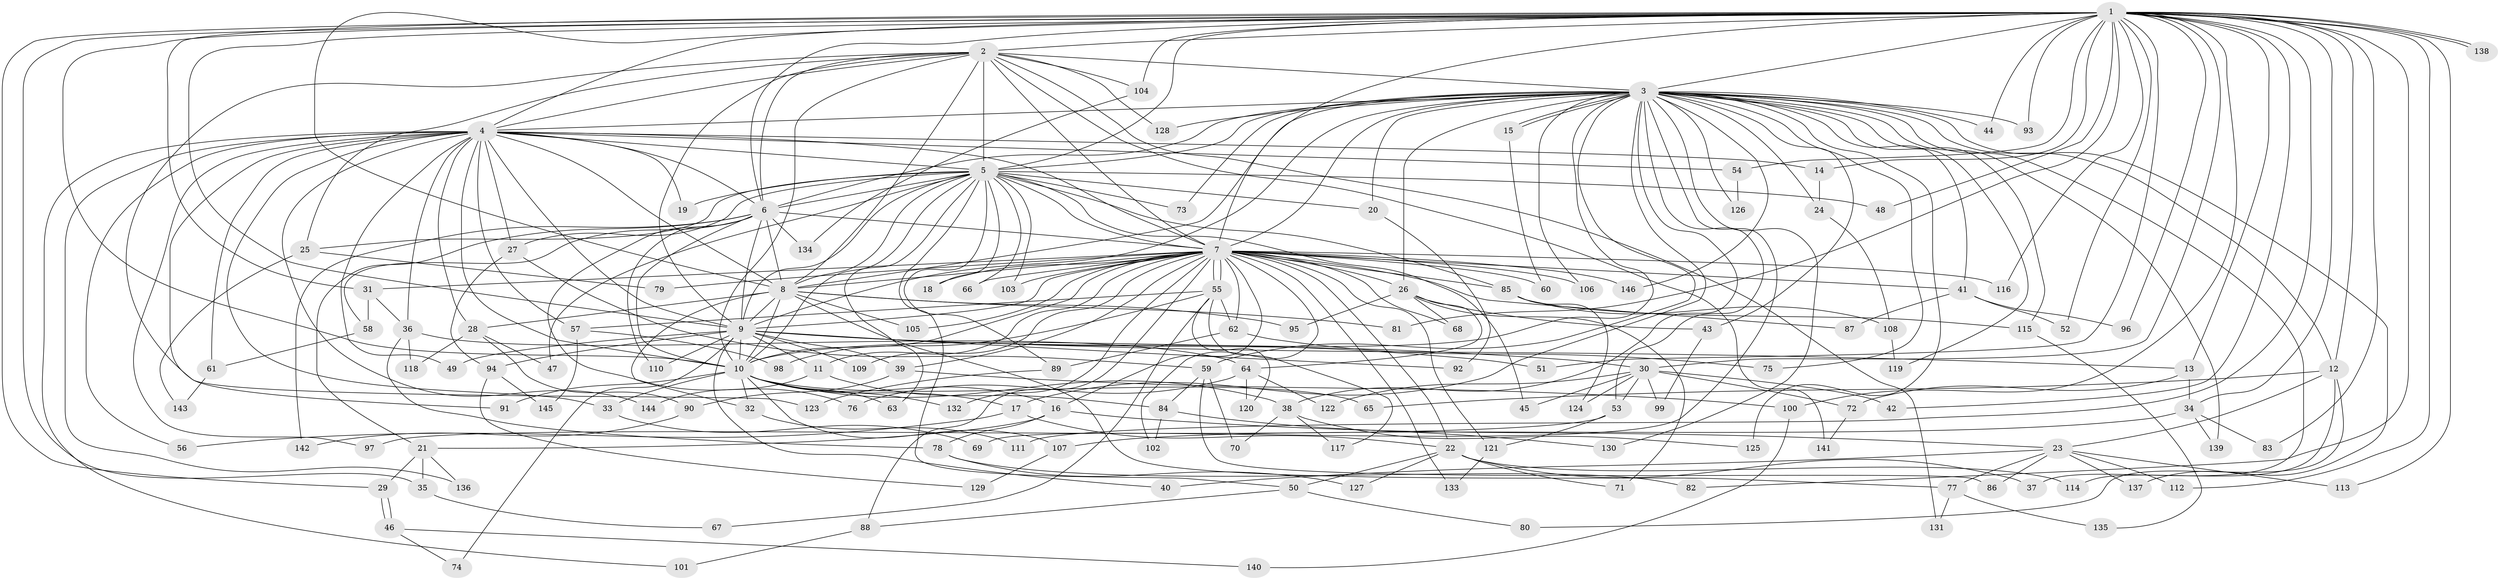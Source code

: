 // Generated by graph-tools (version 1.1) at 2025/14/03/09/25 04:14:07]
// undirected, 146 vertices, 317 edges
graph export_dot {
graph [start="1"]
  node [color=gray90,style=filled];
  1;
  2;
  3;
  4;
  5;
  6;
  7;
  8;
  9;
  10;
  11;
  12;
  13;
  14;
  15;
  16;
  17;
  18;
  19;
  20;
  21;
  22;
  23;
  24;
  25;
  26;
  27;
  28;
  29;
  30;
  31;
  32;
  33;
  34;
  35;
  36;
  37;
  38;
  39;
  40;
  41;
  42;
  43;
  44;
  45;
  46;
  47;
  48;
  49;
  50;
  51;
  52;
  53;
  54;
  55;
  56;
  57;
  58;
  59;
  60;
  61;
  62;
  63;
  64;
  65;
  66;
  67;
  68;
  69;
  70;
  71;
  72;
  73;
  74;
  75;
  76;
  77;
  78;
  79;
  80;
  81;
  82;
  83;
  84;
  85;
  86;
  87;
  88;
  89;
  90;
  91;
  92;
  93;
  94;
  95;
  96;
  97;
  98;
  99;
  100;
  101;
  102;
  103;
  104;
  105;
  106;
  107;
  108;
  109;
  110;
  111;
  112;
  113;
  114;
  115;
  116;
  117;
  118;
  119;
  120;
  121;
  122;
  123;
  124;
  125;
  126;
  127;
  128;
  129;
  130;
  131;
  132;
  133;
  134;
  135;
  136;
  137;
  138;
  139;
  140;
  141;
  142;
  143;
  144;
  145;
  146;
  1 -- 2;
  1 -- 3;
  1 -- 4;
  1 -- 5;
  1 -- 6;
  1 -- 7;
  1 -- 8;
  1 -- 9;
  1 -- 10;
  1 -- 12;
  1 -- 13;
  1 -- 14;
  1 -- 29;
  1 -- 30;
  1 -- 31;
  1 -- 34;
  1 -- 35;
  1 -- 42;
  1 -- 44;
  1 -- 48;
  1 -- 51;
  1 -- 52;
  1 -- 54;
  1 -- 81;
  1 -- 82;
  1 -- 83;
  1 -- 93;
  1 -- 96;
  1 -- 100;
  1 -- 104;
  1 -- 111;
  1 -- 112;
  1 -- 113;
  1 -- 116;
  1 -- 138;
  1 -- 138;
  2 -- 3;
  2 -- 4;
  2 -- 5;
  2 -- 6;
  2 -- 7;
  2 -- 8;
  2 -- 9;
  2 -- 10;
  2 -- 25;
  2 -- 104;
  2 -- 123;
  2 -- 128;
  2 -- 131;
  2 -- 141;
  3 -- 4;
  3 -- 5;
  3 -- 6;
  3 -- 7;
  3 -- 8;
  3 -- 9;
  3 -- 10;
  3 -- 12;
  3 -- 15;
  3 -- 15;
  3 -- 17;
  3 -- 20;
  3 -- 24;
  3 -- 26;
  3 -- 37;
  3 -- 38;
  3 -- 41;
  3 -- 43;
  3 -- 44;
  3 -- 53;
  3 -- 59;
  3 -- 69;
  3 -- 73;
  3 -- 75;
  3 -- 93;
  3 -- 106;
  3 -- 115;
  3 -- 119;
  3 -- 125;
  3 -- 126;
  3 -- 128;
  3 -- 130;
  3 -- 137;
  3 -- 139;
  3 -- 146;
  4 -- 5;
  4 -- 6;
  4 -- 7;
  4 -- 8;
  4 -- 9;
  4 -- 10;
  4 -- 14;
  4 -- 19;
  4 -- 27;
  4 -- 28;
  4 -- 33;
  4 -- 36;
  4 -- 49;
  4 -- 54;
  4 -- 56;
  4 -- 57;
  4 -- 61;
  4 -- 91;
  4 -- 97;
  4 -- 101;
  4 -- 136;
  4 -- 144;
  5 -- 6;
  5 -- 7;
  5 -- 8;
  5 -- 9;
  5 -- 10;
  5 -- 18;
  5 -- 19;
  5 -- 20;
  5 -- 25;
  5 -- 27;
  5 -- 45;
  5 -- 47;
  5 -- 48;
  5 -- 50;
  5 -- 63;
  5 -- 66;
  5 -- 73;
  5 -- 85;
  5 -- 89;
  5 -- 103;
  6 -- 7;
  6 -- 8;
  6 -- 9;
  6 -- 10;
  6 -- 21;
  6 -- 58;
  6 -- 76;
  6 -- 110;
  6 -- 134;
  6 -- 142;
  7 -- 8;
  7 -- 9;
  7 -- 10;
  7 -- 11;
  7 -- 16;
  7 -- 18;
  7 -- 22;
  7 -- 26;
  7 -- 31;
  7 -- 39;
  7 -- 41;
  7 -- 55;
  7 -- 55;
  7 -- 60;
  7 -- 62;
  7 -- 66;
  7 -- 68;
  7 -- 79;
  7 -- 85;
  7 -- 87;
  7 -- 88;
  7 -- 102;
  7 -- 103;
  7 -- 105;
  7 -- 106;
  7 -- 109;
  7 -- 116;
  7 -- 121;
  7 -- 132;
  7 -- 133;
  7 -- 146;
  8 -- 9;
  8 -- 10;
  8 -- 28;
  8 -- 32;
  8 -- 77;
  8 -- 81;
  8 -- 95;
  8 -- 105;
  9 -- 10;
  9 -- 11;
  9 -- 13;
  9 -- 30;
  9 -- 39;
  9 -- 40;
  9 -- 49;
  9 -- 51;
  9 -- 74;
  9 -- 92;
  9 -- 94;
  9 -- 109;
  9 -- 110;
  10 -- 16;
  10 -- 17;
  10 -- 32;
  10 -- 33;
  10 -- 38;
  10 -- 63;
  10 -- 65;
  10 -- 91;
  10 -- 107;
  10 -- 132;
  11 -- 84;
  11 -- 144;
  12 -- 23;
  12 -- 65;
  12 -- 80;
  12 -- 114;
  13 -- 34;
  13 -- 72;
  14 -- 24;
  15 -- 60;
  16 -- 21;
  16 -- 23;
  16 -- 78;
  17 -- 22;
  17 -- 56;
  20 -- 92;
  21 -- 29;
  21 -- 35;
  21 -- 136;
  22 -- 37;
  22 -- 50;
  22 -- 71;
  22 -- 114;
  22 -- 127;
  23 -- 40;
  23 -- 77;
  23 -- 86;
  23 -- 112;
  23 -- 113;
  23 -- 137;
  24 -- 108;
  25 -- 79;
  25 -- 143;
  26 -- 43;
  26 -- 64;
  26 -- 68;
  26 -- 71;
  26 -- 95;
  27 -- 59;
  27 -- 94;
  28 -- 47;
  28 -- 90;
  28 -- 118;
  29 -- 46;
  29 -- 46;
  30 -- 42;
  30 -- 45;
  30 -- 53;
  30 -- 72;
  30 -- 99;
  30 -- 122;
  30 -- 124;
  31 -- 36;
  31 -- 58;
  32 -- 111;
  33 -- 69;
  34 -- 83;
  34 -- 107;
  34 -- 139;
  35 -- 67;
  36 -- 64;
  36 -- 78;
  36 -- 118;
  38 -- 70;
  38 -- 117;
  38 -- 125;
  39 -- 90;
  39 -- 100;
  41 -- 52;
  41 -- 87;
  41 -- 96;
  43 -- 99;
  46 -- 74;
  46 -- 140;
  50 -- 80;
  50 -- 88;
  53 -- 97;
  53 -- 121;
  54 -- 126;
  55 -- 57;
  55 -- 62;
  55 -- 67;
  55 -- 98;
  55 -- 117;
  55 -- 120;
  57 -- 98;
  57 -- 145;
  58 -- 61;
  59 -- 70;
  59 -- 84;
  59 -- 86;
  61 -- 143;
  62 -- 75;
  62 -- 89;
  64 -- 76;
  64 -- 120;
  64 -- 122;
  72 -- 141;
  77 -- 131;
  77 -- 135;
  78 -- 82;
  78 -- 127;
  84 -- 102;
  84 -- 130;
  85 -- 108;
  85 -- 115;
  85 -- 124;
  88 -- 101;
  89 -- 123;
  90 -- 142;
  94 -- 129;
  94 -- 145;
  100 -- 140;
  104 -- 134;
  107 -- 129;
  108 -- 119;
  115 -- 135;
  121 -- 133;
}

